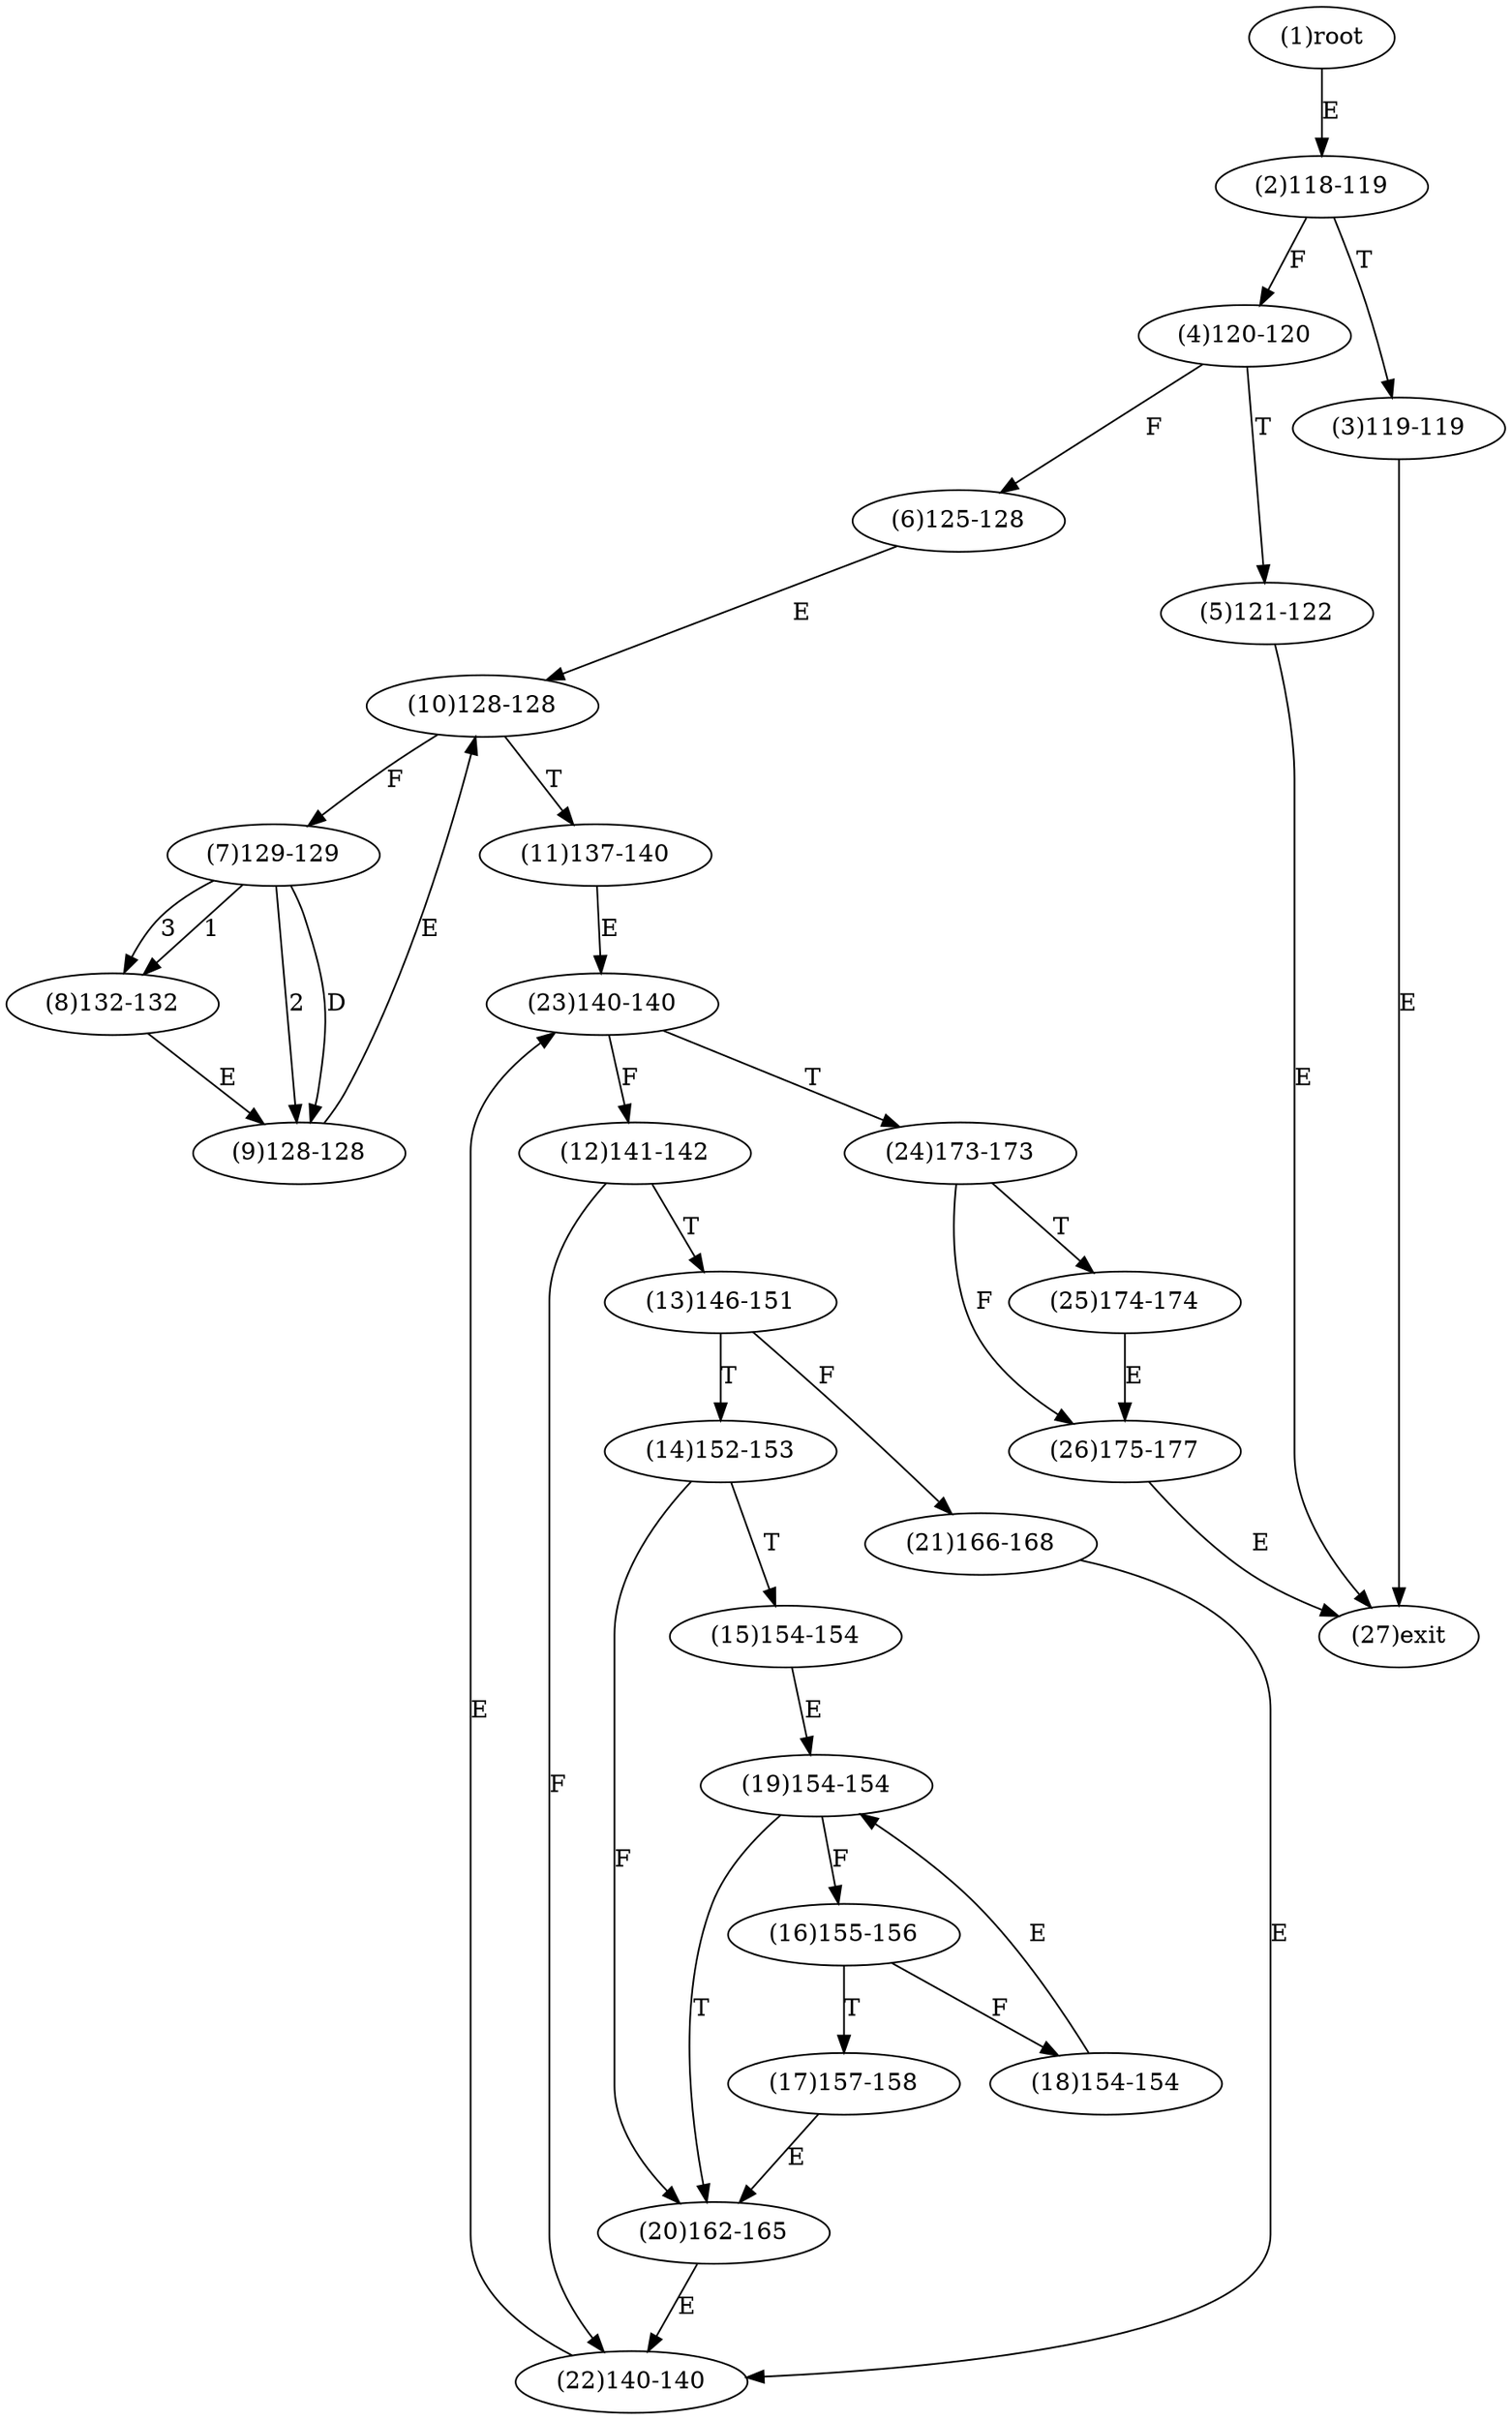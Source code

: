 digraph "" { 
1[ label="(1)root"];
2[ label="(2)118-119"];
3[ label="(3)119-119"];
4[ label="(4)120-120"];
5[ label="(5)121-122"];
6[ label="(6)125-128"];
7[ label="(7)129-129"];
8[ label="(8)132-132"];
9[ label="(9)128-128"];
10[ label="(10)128-128"];
11[ label="(11)137-140"];
12[ label="(12)141-142"];
13[ label="(13)146-151"];
14[ label="(14)152-153"];
15[ label="(15)154-154"];
17[ label="(17)157-158"];
16[ label="(16)155-156"];
19[ label="(19)154-154"];
18[ label="(18)154-154"];
21[ label="(21)166-168"];
20[ label="(20)162-165"];
23[ label="(23)140-140"];
22[ label="(22)140-140"];
25[ label="(25)174-174"];
24[ label="(24)173-173"];
27[ label="(27)exit"];
26[ label="(26)175-177"];
1->2[ label="E"];
2->4[ label="F"];
2->3[ label="T"];
3->27[ label="E"];
4->6[ label="F"];
4->5[ label="T"];
5->27[ label="E"];
6->10[ label="E"];
7->8[ label="1"];
7->9[ label="2"];
7->8[ label="3"];
7->9[ label="D"];
8->9[ label="E"];
9->10[ label="E"];
10->7[ label="F"];
10->11[ label="T"];
11->23[ label="E"];
12->22[ label="F"];
12->13[ label="T"];
13->21[ label="F"];
13->14[ label="T"];
14->20[ label="F"];
14->15[ label="T"];
15->19[ label="E"];
16->18[ label="F"];
16->17[ label="T"];
17->20[ label="E"];
18->19[ label="E"];
19->16[ label="F"];
19->20[ label="T"];
20->22[ label="E"];
21->22[ label="E"];
22->23[ label="E"];
23->12[ label="F"];
23->24[ label="T"];
24->26[ label="F"];
24->25[ label="T"];
25->26[ label="E"];
26->27[ label="E"];
}